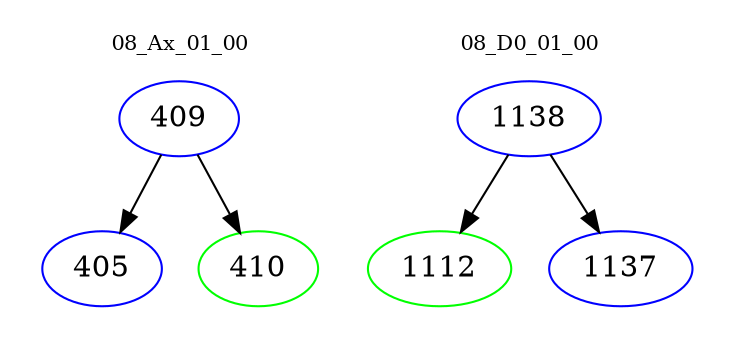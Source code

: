 digraph{
subgraph cluster_0 {
color = white
label = "08_Ax_01_00";
fontsize=10;
T0_409 [label="409", color="blue"]
T0_409 -> T0_405 [color="black"]
T0_405 [label="405", color="blue"]
T0_409 -> T0_410 [color="black"]
T0_410 [label="410", color="green"]
}
subgraph cluster_1 {
color = white
label = "08_D0_01_00";
fontsize=10;
T1_1138 [label="1138", color="blue"]
T1_1138 -> T1_1112 [color="black"]
T1_1112 [label="1112", color="green"]
T1_1138 -> T1_1137 [color="black"]
T1_1137 [label="1137", color="blue"]
}
}
